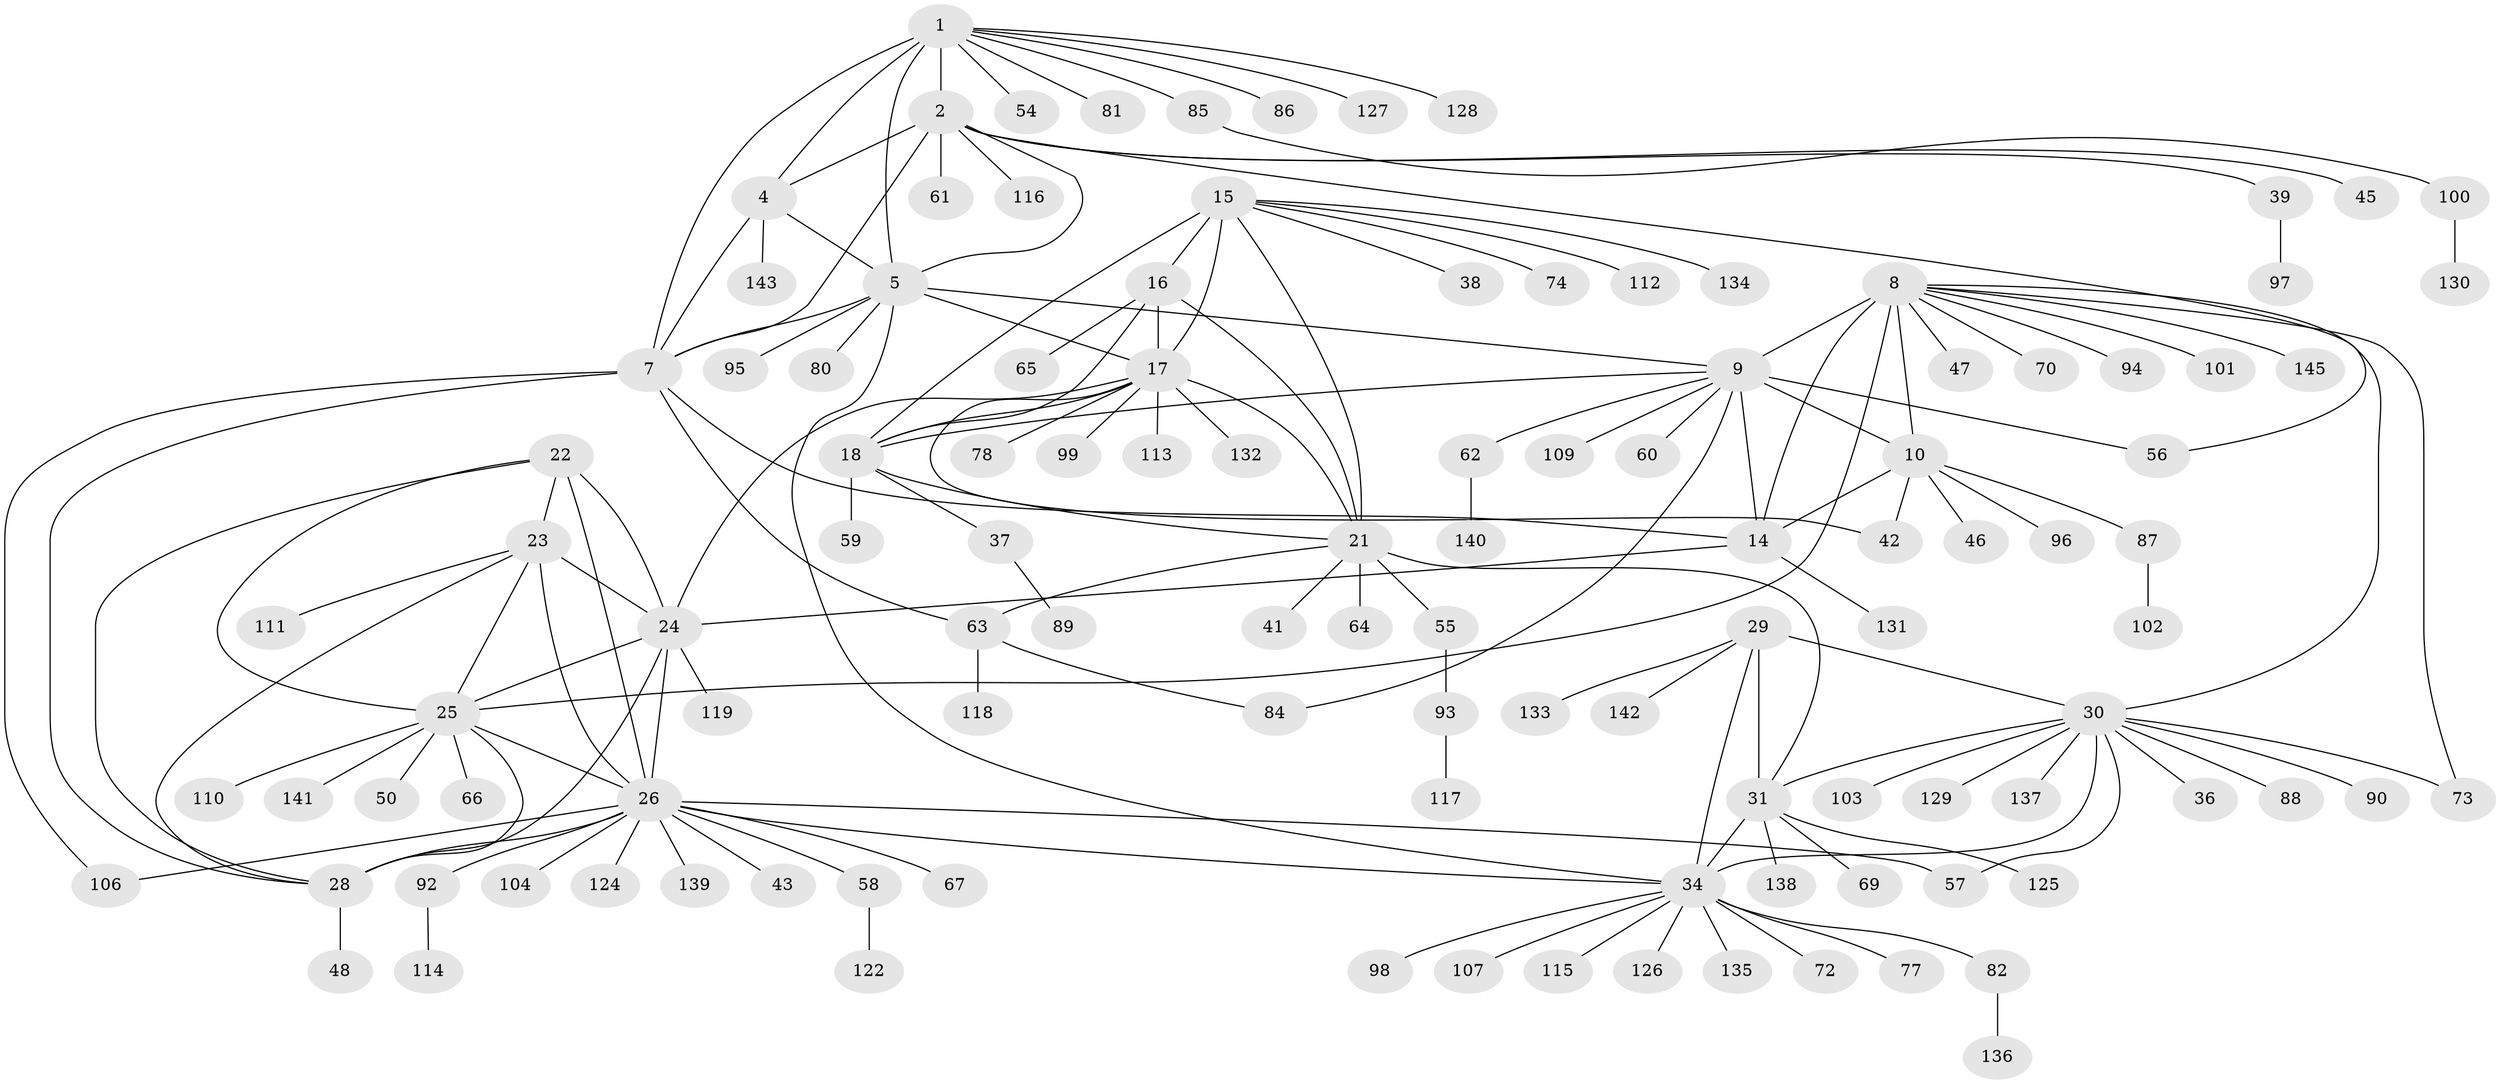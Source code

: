 // Generated by graph-tools (version 1.1) at 2025/24/03/03/25 07:24:17]
// undirected, 115 vertices, 157 edges
graph export_dot {
graph [start="1"]
  node [color=gray90,style=filled];
  1 [super="+3"];
  2 [super="+6"];
  4 [super="+108"];
  5 [super="+68"];
  7 [super="+51"];
  8 [super="+12"];
  9 [super="+11"];
  10 [super="+13"];
  14 [super="+75"];
  15 [super="+19"];
  16 [super="+20"];
  17 [super="+49"];
  18 [super="+44"];
  21 [super="+40"];
  22;
  23 [super="+52"];
  24 [super="+71"];
  25 [super="+144"];
  26 [super="+27"];
  28;
  29 [super="+32"];
  30 [super="+33"];
  31 [super="+105"];
  34 [super="+35"];
  36;
  37 [super="+123"];
  38;
  39;
  41;
  42;
  43;
  45;
  46;
  47 [super="+53"];
  48;
  50;
  54 [super="+91"];
  55;
  56;
  57;
  58;
  59;
  60;
  61 [super="+76"];
  62;
  63 [super="+79"];
  64;
  65 [super="+121"];
  66;
  67;
  69;
  70;
  72;
  73;
  74;
  77;
  78 [super="+83"];
  80;
  81;
  82;
  84;
  85;
  86;
  87;
  88;
  89;
  90;
  92;
  93;
  94;
  95;
  96;
  97;
  98;
  99;
  100;
  101;
  102;
  103;
  104 [super="+120"];
  106;
  107;
  109;
  110;
  111;
  112;
  113;
  114;
  115;
  116;
  117;
  118;
  119;
  122;
  124;
  125;
  126;
  127;
  128;
  129;
  130;
  131;
  132;
  133;
  134;
  135;
  136;
  137;
  138;
  139;
  140;
  141;
  142;
  143;
  145;
  1 -- 2 [weight=4];
  1 -- 4 [weight=2];
  1 -- 5 [weight=2];
  1 -- 7 [weight=2];
  1 -- 54;
  1 -- 85;
  1 -- 127;
  1 -- 128;
  1 -- 81;
  1 -- 86;
  2 -- 4 [weight=2];
  2 -- 5 [weight=2];
  2 -- 7 [weight=2];
  2 -- 61;
  2 -- 39;
  2 -- 45;
  2 -- 116;
  2 -- 56;
  4 -- 5;
  4 -- 7;
  4 -- 143;
  5 -- 7;
  5 -- 9;
  5 -- 17;
  5 -- 34;
  5 -- 80;
  5 -- 95;
  7 -- 28;
  7 -- 106;
  7 -- 14;
  7 -- 63;
  8 -- 9 [weight=4];
  8 -- 10 [weight=4];
  8 -- 14 [weight=2];
  8 -- 30;
  8 -- 47;
  8 -- 70;
  8 -- 73;
  8 -- 94;
  8 -- 101;
  8 -- 145;
  8 -- 25;
  9 -- 10 [weight=4];
  9 -- 14 [weight=2];
  9 -- 18;
  9 -- 56;
  9 -- 109;
  9 -- 84;
  9 -- 60;
  9 -- 62;
  10 -- 14 [weight=2];
  10 -- 42;
  10 -- 46;
  10 -- 87;
  10 -- 96;
  14 -- 24;
  14 -- 131;
  15 -- 16 [weight=4];
  15 -- 17 [weight=2];
  15 -- 18 [weight=2];
  15 -- 21 [weight=2];
  15 -- 38;
  15 -- 112;
  15 -- 134;
  15 -- 74;
  16 -- 17 [weight=2];
  16 -- 18 [weight=2];
  16 -- 21 [weight=2];
  16 -- 65;
  17 -- 18;
  17 -- 21;
  17 -- 24;
  17 -- 42;
  17 -- 78;
  17 -- 99;
  17 -- 113;
  17 -- 132;
  18 -- 21;
  18 -- 37;
  18 -- 59;
  21 -- 31;
  21 -- 55;
  21 -- 63;
  21 -- 64;
  21 -- 41;
  22 -- 23;
  22 -- 24;
  22 -- 25;
  22 -- 26 [weight=2];
  22 -- 28;
  23 -- 24;
  23 -- 25;
  23 -- 26 [weight=2];
  23 -- 28;
  23 -- 111;
  24 -- 25;
  24 -- 26 [weight=2];
  24 -- 28;
  24 -- 119;
  25 -- 26 [weight=2];
  25 -- 28;
  25 -- 50;
  25 -- 66;
  25 -- 110;
  25 -- 141;
  26 -- 28 [weight=2];
  26 -- 34;
  26 -- 43;
  26 -- 57;
  26 -- 67;
  26 -- 104;
  26 -- 106;
  26 -- 139;
  26 -- 58;
  26 -- 92;
  26 -- 124;
  28 -- 48;
  29 -- 30 [weight=4];
  29 -- 31 [weight=2];
  29 -- 34 [weight=4];
  29 -- 142;
  29 -- 133;
  30 -- 31 [weight=2];
  30 -- 34 [weight=4];
  30 -- 57;
  30 -- 73;
  30 -- 103;
  30 -- 129;
  30 -- 36;
  30 -- 137;
  30 -- 88;
  30 -- 90;
  31 -- 34 [weight=2];
  31 -- 69;
  31 -- 125;
  31 -- 138;
  34 -- 77;
  34 -- 98;
  34 -- 107;
  34 -- 115;
  34 -- 135;
  34 -- 72;
  34 -- 82;
  34 -- 126;
  37 -- 89;
  39 -- 97;
  55 -- 93;
  58 -- 122;
  62 -- 140;
  63 -- 84;
  63 -- 118;
  82 -- 136;
  85 -- 100;
  87 -- 102;
  92 -- 114;
  93 -- 117;
  100 -- 130;
}
